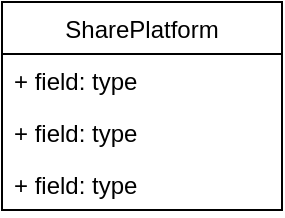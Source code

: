 <mxfile version="13.7.5" type="github">
  <diagram id="9AzJGLFZGBy_FQXQEjtV" name="Page-1">
    <mxGraphModel dx="1298" dy="731" grid="1" gridSize="10" guides="1" tooltips="1" connect="1" arrows="1" fold="1" page="1" pageScale="1" pageWidth="827" pageHeight="1169" math="0" shadow="0">
      <root>
        <mxCell id="0" />
        <mxCell id="1" parent="0" />
        <mxCell id="bnsKF5yYQxCLo6sKH83I-1" value="SharePlatform" style="swimlane;fontStyle=0;childLayout=stackLayout;horizontal=1;startSize=26;fillColor=none;horizontalStack=0;resizeParent=1;resizeParentMax=0;resizeLast=0;collapsible=1;marginBottom=0;" vertex="1" parent="1">
          <mxGeometry x="360" y="160" width="140" height="104" as="geometry" />
        </mxCell>
        <mxCell id="bnsKF5yYQxCLo6sKH83I-2" value="+ field: type" style="text;strokeColor=none;fillColor=none;align=left;verticalAlign=top;spacingLeft=4;spacingRight=4;overflow=hidden;rotatable=0;points=[[0,0.5],[1,0.5]];portConstraint=eastwest;" vertex="1" parent="bnsKF5yYQxCLo6sKH83I-1">
          <mxGeometry y="26" width="140" height="26" as="geometry" />
        </mxCell>
        <mxCell id="bnsKF5yYQxCLo6sKH83I-3" value="+ field: type" style="text;strokeColor=none;fillColor=none;align=left;verticalAlign=top;spacingLeft=4;spacingRight=4;overflow=hidden;rotatable=0;points=[[0,0.5],[1,0.5]];portConstraint=eastwest;" vertex="1" parent="bnsKF5yYQxCLo6sKH83I-1">
          <mxGeometry y="52" width="140" height="26" as="geometry" />
        </mxCell>
        <mxCell id="bnsKF5yYQxCLo6sKH83I-4" value="+ field: type" style="text;strokeColor=none;fillColor=none;align=left;verticalAlign=top;spacingLeft=4;spacingRight=4;overflow=hidden;rotatable=0;points=[[0,0.5],[1,0.5]];portConstraint=eastwest;" vertex="1" parent="bnsKF5yYQxCLo6sKH83I-1">
          <mxGeometry y="78" width="140" height="26" as="geometry" />
        </mxCell>
      </root>
    </mxGraphModel>
  </diagram>
</mxfile>
